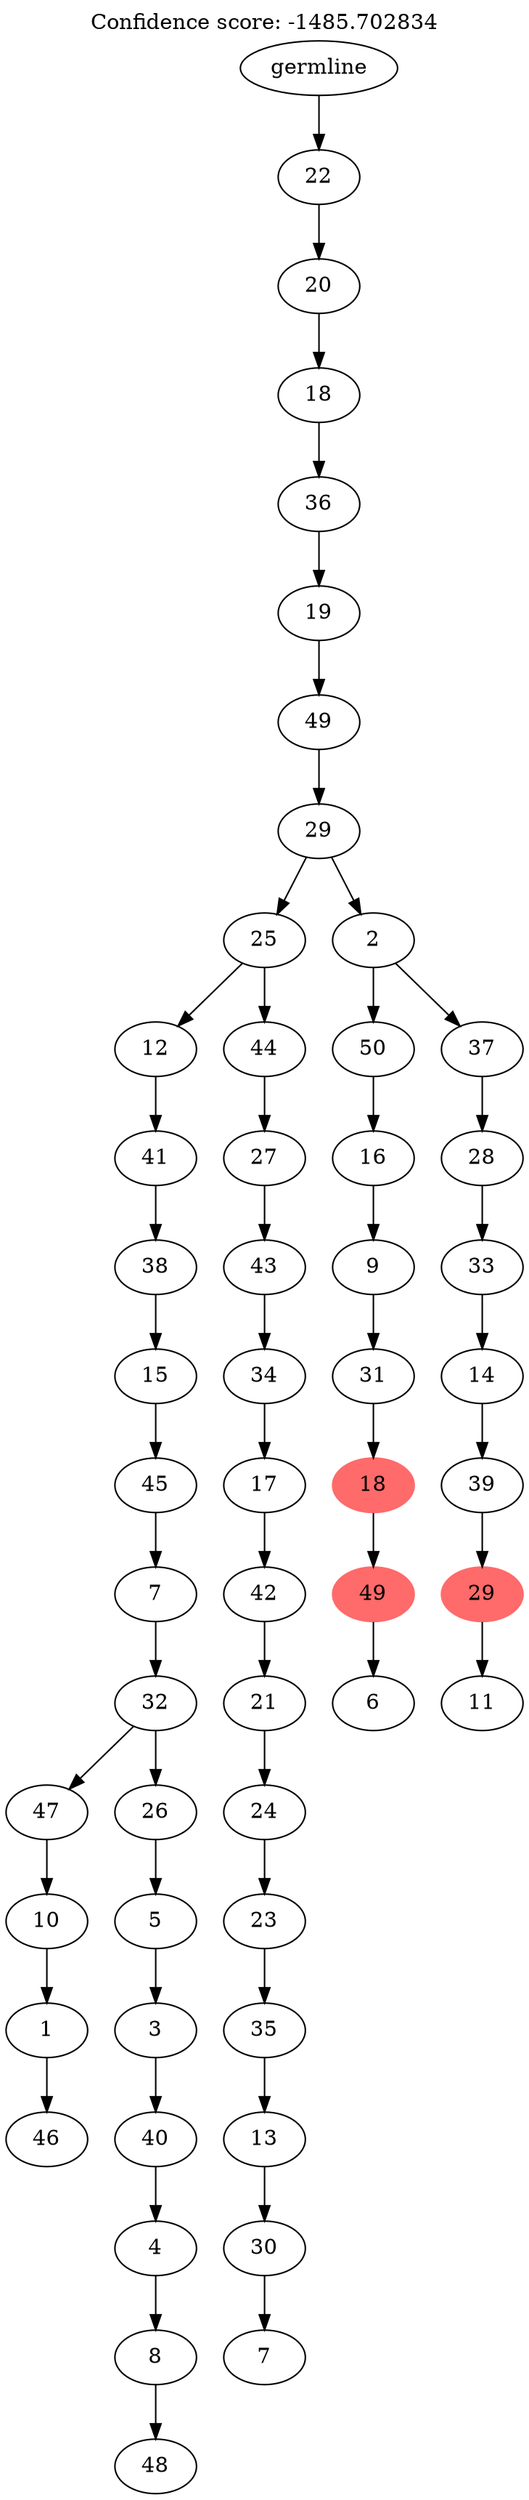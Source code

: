 digraph g {
	"53" -> "54";
	"54" [label="46"];
	"52" -> "53";
	"53" [label="1"];
	"51" -> "52";
	"52" [label="10"];
	"49" -> "50";
	"50" [label="48"];
	"48" -> "49";
	"49" [label="8"];
	"47" -> "48";
	"48" [label="4"];
	"46" -> "47";
	"47" [label="40"];
	"45" -> "46";
	"46" [label="3"];
	"44" -> "45";
	"45" [label="5"];
	"43" -> "44";
	"44" [label="26"];
	"43" -> "51";
	"51" [label="47"];
	"42" -> "43";
	"43" [label="32"];
	"41" -> "42";
	"42" [label="7"];
	"40" -> "41";
	"41" [label="45"];
	"39" -> "40";
	"40" [label="15"];
	"38" -> "39";
	"39" [label="38"];
	"37" -> "38";
	"38" [label="41"];
	"35" -> "36";
	"36" [label="7"];
	"34" -> "35";
	"35" [label="30"];
	"33" -> "34";
	"34" [label="13"];
	"32" -> "33";
	"33" [label="35"];
	"31" -> "32";
	"32" [label="23"];
	"30" -> "31";
	"31" [label="24"];
	"29" -> "30";
	"30" [label="21"];
	"28" -> "29";
	"29" [label="42"];
	"27" -> "28";
	"28" [label="17"];
	"26" -> "27";
	"27" [label="34"];
	"25" -> "26";
	"26" [label="43"];
	"24" -> "25";
	"25" [label="27"];
	"23" -> "24";
	"24" [label="44"];
	"23" -> "37";
	"37" [label="12"];
	"21" -> "22";
	"22" [label="6"];
	"20" -> "21";
	"21" [color=indianred1, style=filled, label="49"];
	"19" -> "20";
	"20" [color=indianred1, style=filled, label="18"];
	"18" -> "19";
	"19" [label="31"];
	"17" -> "18";
	"18" [label="9"];
	"16" -> "17";
	"17" [label="16"];
	"14" -> "15";
	"15" [label="11"];
	"13" -> "14";
	"14" [color=indianred1, style=filled, label="29"];
	"12" -> "13";
	"13" [label="39"];
	"11" -> "12";
	"12" [label="14"];
	"10" -> "11";
	"11" [label="33"];
	"9" -> "10";
	"10" [label="28"];
	"8" -> "9";
	"9" [label="37"];
	"8" -> "16";
	"16" [label="50"];
	"7" -> "8";
	"8" [label="2"];
	"7" -> "23";
	"23" [label="25"];
	"6" -> "7";
	"7" [label="29"];
	"5" -> "6";
	"6" [label="49"];
	"4" -> "5";
	"5" [label="19"];
	"3" -> "4";
	"4" [label="36"];
	"2" -> "3";
	"3" [label="18"];
	"1" -> "2";
	"2" [label="20"];
	"0" -> "1";
	"1" [label="22"];
	"0" [label="germline"];
	labelloc="t";
	label="Confidence score: -1485.702834";
}
